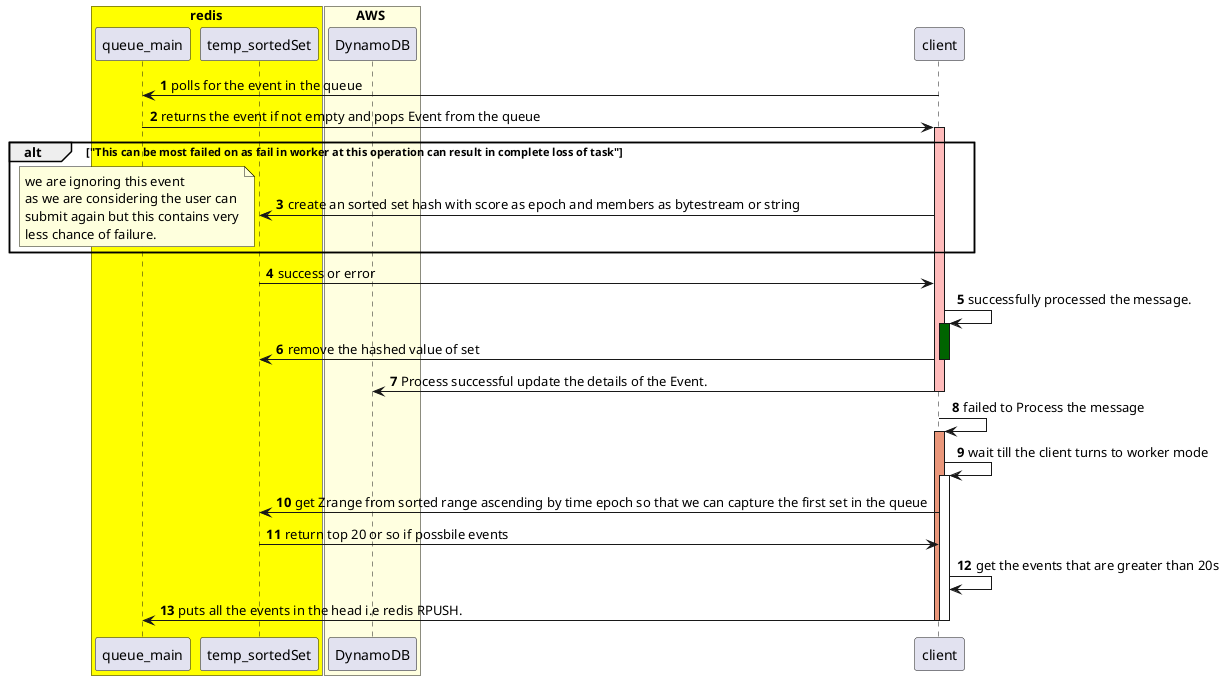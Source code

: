 @startuml
'https://plantuml.com/sequence-diagram
box "redis" #YELLOW
    participant queue_main
    participant temp_sortedSet
    participant DynamoDB
end box

box AWS #LIGHTYELLOW
    participant DynamoDB
end box
autonumber

client -> queue_main:  polls for the event in the queue
queue_main -> client:  returns the event if not empty and pops Event from the queue
activate client #FFBBBB


alt "This can be most failed on as fail in worker at this operation can result in complete loss of task"

  client -> temp_sortedSet: create an sorted set hash with score as epoch and members as bytestream or string
  note left
    we are ignoring this event
    as we are considering the user can
    submit again but this contains very
    less chance of failure.
  end note

end alt
temp_sortedSet -> client : success or error


client -> client: successfully processed the message.
activate client #DarkGreen


client -> temp_sortedSet : remove the hashed value of set
deactivate client
client -> DynamoDB :Process successful update the details of the Event.
deactivate client

client -> client : failed to Process the message
activate client #DarkSalmon

client -> client:wait till the client turns to worker mode
activate client
client -> temp_sortedSet : get Zrange from sorted range ascending by time epoch so that we can capture the first set in the queue
temp_sortedSet -> client : return top 20 or so if possbile events

client -> client : get the events that are greater than 20s
client -> queue_main: puts all the events in the head i.e redis RPUSH.

deactivate client

deactivate client
@enduml